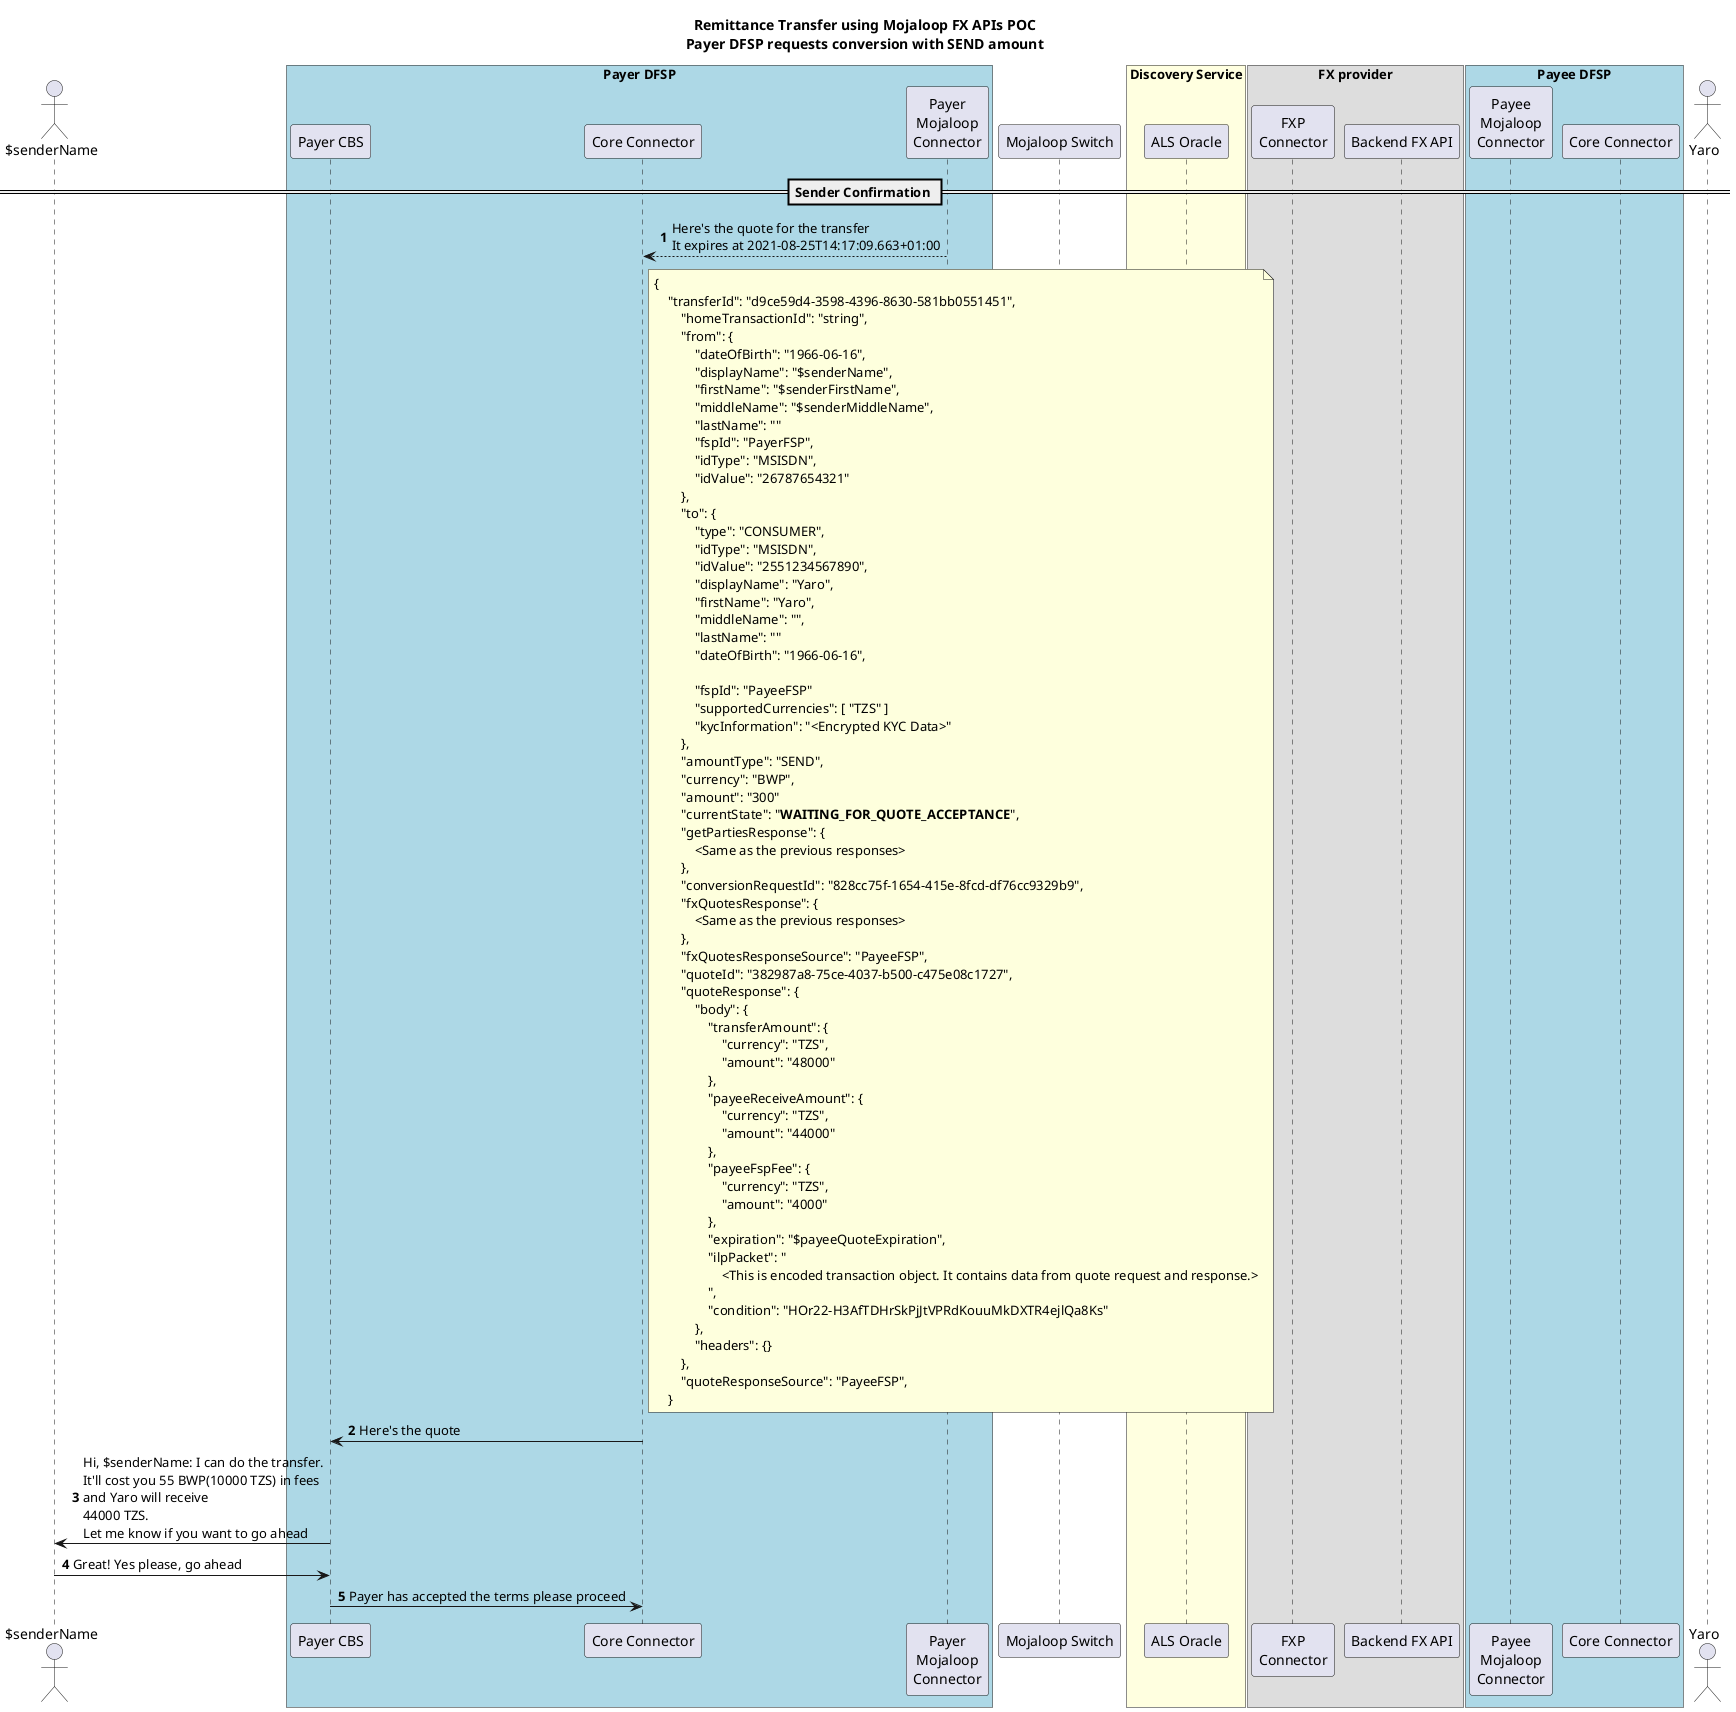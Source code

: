 @startuml

!$simplified = false
!$shortCutSingleFXP = false
!$hideSwitchDetail = false
!$advancedCoreConnectorFlow = false
!$senderLastName = ""
!$senderDOB = "1966-06-16"
!$receiverName = "Yaro"
!$receiverFirstName = "Yaro"
!$receiverMiddleName = ""
!$receiverLastName = ""
!$receiverDOB = "1966-06-16"
!$payerCurrency = "BWP"
!$payeeCurrency = "TZS"
!$payerFSPID = "PayerFSP"
!$payeeFSPID = "PayeeFSP"
!$fxpID = "FDH_FX"
!$payerMSISDN = "26787654321"
!$payeeMSISDN = "2551234567890"
!$payeeReceiveAmount = "44000"
!$payerSendAmount = "300"
!$payeeFee = "4000"
!$targetAmount = "48000"
!$fxpChargesSource = "33"
!$fxpChargesTarget = "6000"
!$fxpSourceAmount = "300"
!$fxpTargetAmount = "48000"
!$totalChargesSourceCurrency = "55"
!$totalChargesTargetCurrency = "10000"
!$conversionRequestId = "828cc75f-1654-415e-8fcd-df76cc9329b9"
!$conversionId = "581f68ef-b54f-416f-9161-ac34e889a84b"
!$homeTransactionId = "string"
!$quoteId = "382987a8-75ce-4037-b500-c475e08c1727"
!$transactionId = "d9ce59d4-3598-4396-8630-581bb0551451"
!$quotePayerExpiration = "2021-08-25T14:17:09.663+01:00"
!$quotePayeeExpiration = "2021-08-25T14:17:09.663+01:00"
!$commitRequestId = "77c9d78d-c26a-4474-8b3c-99b96a814bfc"
!$determiningTransferId = "d9ce59d4-3598-4396-8630-581bb0551451"
!$transferId = "d9ce59d4-3598-4396-8630-581bb0551451"
!$fxCondition = "GRzLaTP7DJ9t4P-a_BA0WA9wzzlsugf00-Tn6kESAfM"
!$condition = "HOr22-H3AfTDHrSkPjJtVPRdKouuMkDXTR4ejlQa8Ks"

title Remittance Transfer using Mojaloop FX APIs POC\nPayer DFSP requests conversion with SEND amount
actor "$senderName" as A1
box "Payer DFSP" #LightBlue  
  participant "Payer CBS" as PayerCBS
  participant "Core Connector" as PayerCC
  participant "Payer\nMojaloop\nConnector" as D1
end box

participant "Mojaloop Switch" as S1

box "Discovery Service" #LightYellow
  participant "ALS Oracle" as ALS
end box

box "FX provider"  
  participant "FXP\nConnector" as FXP
  participant "Backend FX API" as FXPBackend
end box

box "Payee DFSP" #LightBlue   
  participant "Payee\nMojaloop\nConnector" as D2
  participant "Core Connector" as PayeeCC
end box

actor "$receiverName" as A2
autonumber

== Sender Confirmation ==

!if ($advancedCoreConnectorFlow != true)
    D1-->PayerCC:Here's the quote for the transfer\nIt expires at $quotePayeeExpiration
    note right of PayerCC
    {
        "transferId": "$transferId",
            "homeTransactionId": "$homeTransactionId",
            "from": {
                "dateOfBirth": "$senderDOB",
                "displayName": "$senderName",
                "firstName": "$senderFirstName",
                "middleName": "$senderMiddleName",
                "lastName": "$senderLastName"
                "fspId": "$payerFSPID",
                "idType": "MSISDN",
                "idValue": "$payerMSISDN"
            },
            "to": {
                "type": "CONSUMER",
                "idType": "MSISDN",
                "idValue": "$payeeMSISDN",
                "displayName": "$receiverName",
                "firstName": "$receiverFirstName",
                "middleName": "$receiverMiddleName",
                "lastName": "$receiverLastName"
                "dateOfBirth": "$receiverDOB",

                "fspId": "$payeeFSPID"
                "supportedCurrencies": [ "$payeeCurrency" ]
                "kycInformation": "<Encrypted KYC Data>"
            },
            "amountType": "SEND",
            "currency": "$payerCurrency",
            "amount": "$payerSendAmount"
            "currentState": "**WAITING_FOR_QUOTE_ACCEPTANCE**",
            "getPartiesResponse": {
                <Same as the previous responses>
            },
            "conversionRequestId": "$conversionRequestId",
            "fxQuotesResponse": {
                <Same as the previous responses>
            },
            "fxQuotesResponseSource": "$payeeFSPID",
            "quoteId": "$quoteId",
            "quoteResponse": {
                "body": {
                    "transferAmount": {
                        "currency": "$payeeCurrency",
                        "amount": "$targetAmount"
                    },
                    "payeeReceiveAmount": {
                        "currency": "$payeeCurrency",
                        "amount": "$payeeReceiveAmount"
                    },
                    "payeeFspFee": {
                        "currency": "$payeeCurrency",
                        "amount": "$payeeFee"
                    },
                    "expiration": "$payeeQuoteExpiration",
                    "ilpPacket": "
                        <This is encoded transaction object. It contains data from quote request and response.>
                    ",
                    "condition": "$condition"
                },
                "headers": {}
            },
            "quoteResponseSource": "$payeeFSPID",
        }
    end note
!else
   D1-->PayerCC:Here's the quote for the transfer\nIt expires at $quotePayeeExpiration
    !if ($simplified != true)
        note right of PayerCC
        {
            "quotes": {
                "body": {
                    "transferAmount": {
                        "currency": "$payeeCurrency",
                        "amount": "$targetAmount"
                    },
                    "payeeReceiveAmount": {
                        "currency": "$payeeCurrency",
                        "amount": "$payeeReceiveAmount"
                    },
                    "payeeFspFee": {
                        "currency": "$payeeCurrency",
                        "amount": "$payeeFee"
                    },
                    "expiration": "$payeeQuoteExpiration",
                    "ilpPacket": "
                        <This is encoded transaction object. It contains data from quote request and response.>
                    ",
                    "condition": "$condition"
                },
                "headers": {}
            },
            "currentState": "COMPLETED"
        }
        end note
    !endif
!endif
PayerCC->PayerCBS:Here's the quote
PayerCBS->A1:Hi, $senderName: I can do the transfer.\nIt'll cost you $totalChargesSourceCurrency $payerCurrency($totalChargesTargetCurrency $payeeCurrency) in fees\nand $receiverName will receive\n$payeeReceiveAmount $payeeCurrency.\nLet me know if you want to go ahead
A1->PayerCBS:Great! Yes please, go ahead

PayerCBS->PayerCC: Payer has accepted the terms please proceed

@enduml